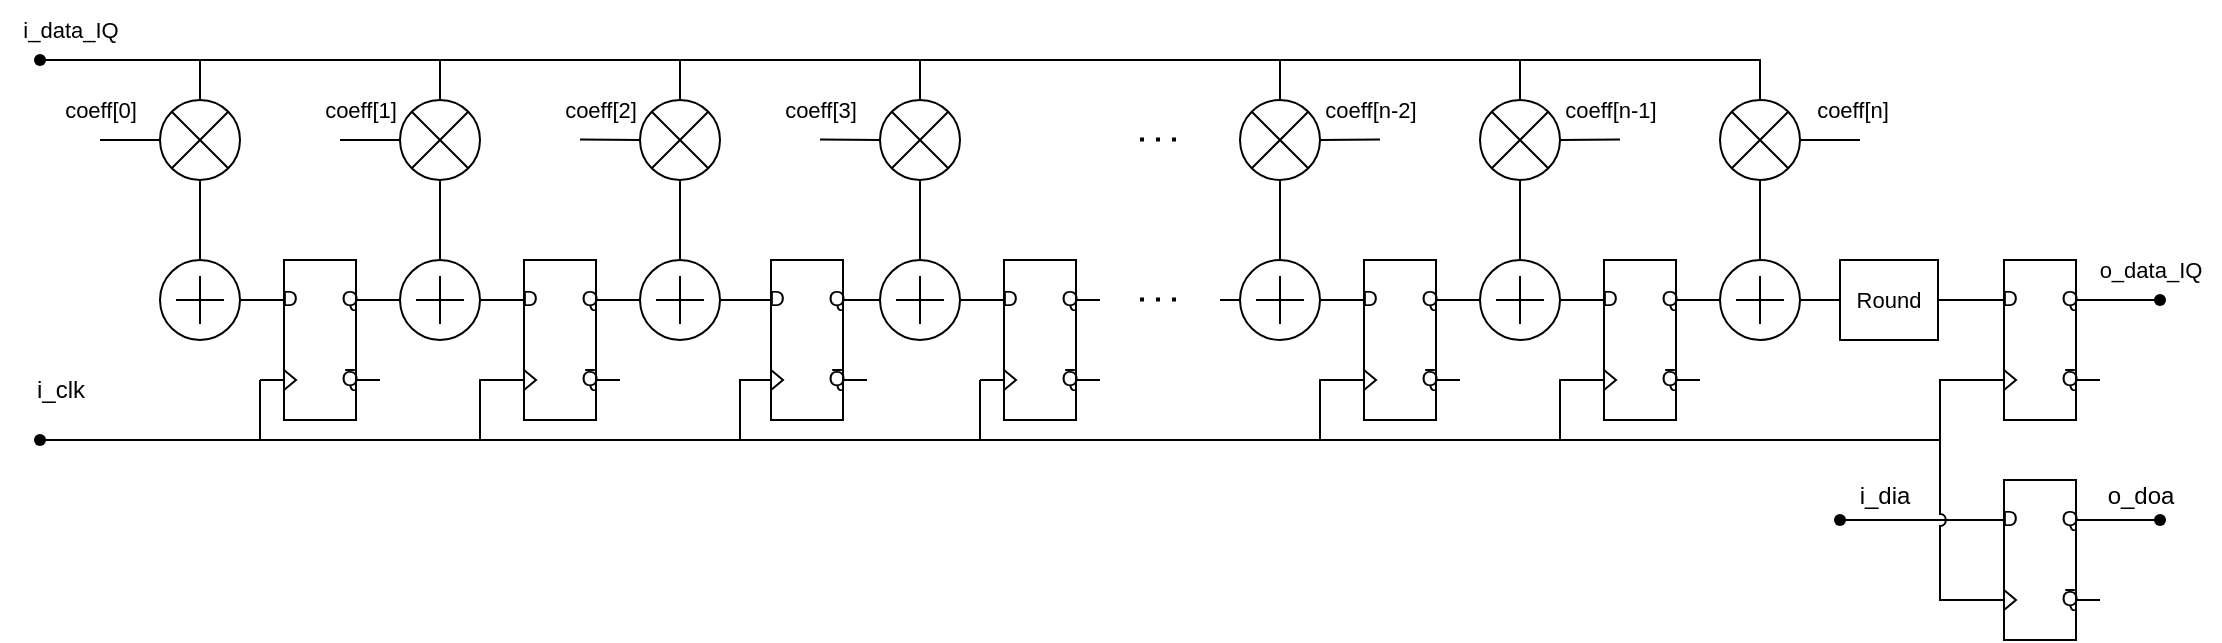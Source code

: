 <mxfile version="24.7.7">
  <diagram name="Page-1" id="A3OXve1jNV1ALQ3xFlgR">
    <mxGraphModel dx="2555" dy="645" grid="1" gridSize="10" guides="1" tooltips="1" connect="1" arrows="1" fold="1" page="1" pageScale="1" pageWidth="827" pageHeight="1169" math="0" shadow="0">
      <root>
        <mxCell id="0" />
        <mxCell id="1" parent="0" />
        <mxCell id="Ade_5zXn3QT06_ZC4YEg-1" value="" style="verticalLabelPosition=bottom;shadow=0;dashed=0;align=center;html=1;verticalAlign=top;shape=mxgraph.electrical.abstract.summation_point;" parent="1" vertex="1">
          <mxGeometry x="-60" y="420" width="40" height="40" as="geometry" />
        </mxCell>
        <mxCell id="Ade_5zXn3QT06_ZC4YEg-2" value="" style="verticalLabelPosition=bottom;shadow=0;dashed=0;align=center;html=1;verticalAlign=top;shape=mxgraph.electrical.abstract.multiplier;" parent="1" vertex="1">
          <mxGeometry x="-60" y="340" width="40" height="40" as="geometry" />
        </mxCell>
        <mxCell id="Ade_5zXn3QT06_ZC4YEg-3" value="" style="verticalLabelPosition=bottom;shadow=0;dashed=0;align=center;html=1;verticalAlign=top;shape=mxgraph.electrical.logic_gates.d_type_flip-flop;" parent="1" vertex="1">
          <mxGeometry x="-10" y="420" width="60" height="80" as="geometry" />
        </mxCell>
        <mxCell id="Ade_5zXn3QT06_ZC4YEg-4" value="" style="verticalLabelPosition=bottom;shadow=0;dashed=0;align=center;html=1;verticalAlign=top;shape=mxgraph.electrical.abstract.summation_point;" parent="1" vertex="1">
          <mxGeometry x="60" y="420" width="40" height="40" as="geometry" />
        </mxCell>
        <mxCell id="Ade_5zXn3QT06_ZC4YEg-5" value="" style="verticalLabelPosition=bottom;shadow=0;dashed=0;align=center;html=1;verticalAlign=top;shape=mxgraph.electrical.abstract.multiplier;" parent="1" vertex="1">
          <mxGeometry x="60" y="340" width="40" height="40" as="geometry" />
        </mxCell>
        <mxCell id="Ade_5zXn3QT06_ZC4YEg-6" value="" style="verticalLabelPosition=bottom;shadow=0;dashed=0;align=center;html=1;verticalAlign=top;shape=mxgraph.electrical.logic_gates.d_type_flip-flop;" parent="1" vertex="1">
          <mxGeometry x="110" y="420" width="60" height="80" as="geometry" />
        </mxCell>
        <mxCell id="Ade_5zXn3QT06_ZC4YEg-7" value="" style="verticalLabelPosition=bottom;shadow=0;dashed=0;align=center;html=1;verticalAlign=top;shape=mxgraph.electrical.abstract.summation_point;" parent="1" vertex="1">
          <mxGeometry x="180" y="420" width="40" height="40" as="geometry" />
        </mxCell>
        <mxCell id="Ade_5zXn3QT06_ZC4YEg-8" value="" style="verticalLabelPosition=bottom;shadow=0;dashed=0;align=center;html=1;verticalAlign=top;shape=mxgraph.electrical.abstract.multiplier;" parent="1" vertex="1">
          <mxGeometry x="180" y="340" width="40" height="40" as="geometry" />
        </mxCell>
        <mxCell id="Ade_5zXn3QT06_ZC4YEg-9" value="" style="verticalLabelPosition=bottom;shadow=0;dashed=0;align=center;html=1;verticalAlign=top;shape=mxgraph.electrical.logic_gates.d_type_flip-flop;" parent="1" vertex="1">
          <mxGeometry x="233.5" y="420" width="60" height="80" as="geometry" />
        </mxCell>
        <mxCell id="Ade_5zXn3QT06_ZC4YEg-10" value="" style="verticalLabelPosition=bottom;shadow=0;dashed=0;align=center;html=1;verticalAlign=top;shape=mxgraph.electrical.abstract.summation_point;" parent="1" vertex="1">
          <mxGeometry x="300" y="420" width="40" height="40" as="geometry" />
        </mxCell>
        <mxCell id="Ade_5zXn3QT06_ZC4YEg-11" value="" style="verticalLabelPosition=bottom;shadow=0;dashed=0;align=center;html=1;verticalAlign=top;shape=mxgraph.electrical.abstract.multiplier;" parent="1" vertex="1">
          <mxGeometry x="300" y="340" width="40" height="40" as="geometry" />
        </mxCell>
        <mxCell id="Ade_5zXn3QT06_ZC4YEg-12" value="" style="verticalLabelPosition=bottom;shadow=0;dashed=0;align=center;html=1;verticalAlign=top;shape=mxgraph.electrical.logic_gates.d_type_flip-flop;" parent="1" vertex="1">
          <mxGeometry x="350" y="420" width="60" height="80" as="geometry" />
        </mxCell>
        <mxCell id="Ade_5zXn3QT06_ZC4YEg-13" value="" style="verticalLabelPosition=bottom;shadow=0;dashed=0;align=center;html=1;verticalAlign=top;shape=mxgraph.electrical.abstract.summation_point;" parent="1" vertex="1">
          <mxGeometry x="480" y="420" width="40" height="40" as="geometry" />
        </mxCell>
        <mxCell id="Ade_5zXn3QT06_ZC4YEg-14" value="" style="verticalLabelPosition=bottom;shadow=0;dashed=0;align=center;html=1;verticalAlign=top;shape=mxgraph.electrical.abstract.multiplier;" parent="1" vertex="1">
          <mxGeometry x="480" y="340" width="40" height="40" as="geometry" />
        </mxCell>
        <mxCell id="Ade_5zXn3QT06_ZC4YEg-15" value="" style="verticalLabelPosition=bottom;shadow=0;dashed=0;align=center;html=1;verticalAlign=top;shape=mxgraph.electrical.logic_gates.d_type_flip-flop;" parent="1" vertex="1">
          <mxGeometry x="530" y="420" width="60" height="80" as="geometry" />
        </mxCell>
        <mxCell id="Ade_5zXn3QT06_ZC4YEg-16" value="" style="verticalLabelPosition=bottom;shadow=0;dashed=0;align=center;html=1;verticalAlign=top;shape=mxgraph.electrical.abstract.summation_point;" parent="1" vertex="1">
          <mxGeometry x="600" y="420" width="40" height="40" as="geometry" />
        </mxCell>
        <mxCell id="Ade_5zXn3QT06_ZC4YEg-17" value="" style="verticalLabelPosition=bottom;shadow=0;dashed=0;align=center;html=1;verticalAlign=top;shape=mxgraph.electrical.abstract.multiplier;" parent="1" vertex="1">
          <mxGeometry x="600" y="340" width="40" height="40" as="geometry" />
        </mxCell>
        <mxCell id="Ade_5zXn3QT06_ZC4YEg-18" value="" style="verticalLabelPosition=bottom;shadow=0;dashed=0;align=center;html=1;verticalAlign=top;shape=mxgraph.electrical.logic_gates.d_type_flip-flop;" parent="1" vertex="1">
          <mxGeometry x="650" y="420" width="60" height="80" as="geometry" />
        </mxCell>
        <mxCell id="Ade_5zXn3QT06_ZC4YEg-19" value="" style="shape=waypoint;sketch=0;fillStyle=solid;size=6;pointerEvents=1;points=[];fillColor=none;resizable=0;rotatable=0;perimeter=centerPerimeter;snapToPoint=1;strokeColor=default;rounded=0;align=center;verticalAlign=middle;fontFamily=Helvetica;fontSize=11;fontColor=default;labelBackgroundColor=default;" parent="1" vertex="1">
          <mxGeometry x="-130" y="310" width="20" height="20" as="geometry" />
        </mxCell>
        <mxCell id="Ade_5zXn3QT06_ZC4YEg-20" style="edgeStyle=orthogonalEdgeStyle;rounded=0;orthogonalLoop=1;jettySize=auto;html=1;entryX=0.5;entryY=0;entryDx=0;entryDy=0;entryPerimeter=0;strokeColor=default;align=center;verticalAlign=middle;fontFamily=Helvetica;fontSize=11;fontColor=default;labelBackgroundColor=default;endArrow=none;endFill=0;" parent="1" source="Ade_5zXn3QT06_ZC4YEg-19" target="Ade_5zXn3QT06_ZC4YEg-2" edge="1">
          <mxGeometry relative="1" as="geometry" />
        </mxCell>
        <mxCell id="Ade_5zXn3QT06_ZC4YEg-21" style="edgeStyle=orthogonalEdgeStyle;rounded=0;orthogonalLoop=1;jettySize=auto;html=1;entryX=0.5;entryY=0;entryDx=0;entryDy=0;entryPerimeter=0;strokeColor=default;align=center;verticalAlign=middle;fontFamily=Helvetica;fontSize=11;fontColor=default;labelBackgroundColor=default;endArrow=none;endFill=0;" parent="1" source="Ade_5zXn3QT06_ZC4YEg-19" target="Ade_5zXn3QT06_ZC4YEg-5" edge="1">
          <mxGeometry relative="1" as="geometry" />
        </mxCell>
        <mxCell id="Ade_5zXn3QT06_ZC4YEg-22" style="edgeStyle=orthogonalEdgeStyle;rounded=0;orthogonalLoop=1;jettySize=auto;html=1;entryX=0.5;entryY=0;entryDx=0;entryDy=0;entryPerimeter=0;strokeColor=default;align=center;verticalAlign=middle;fontFamily=Helvetica;fontSize=11;fontColor=default;labelBackgroundColor=default;endArrow=none;endFill=0;" parent="1" source="Ade_5zXn3QT06_ZC4YEg-19" target="Ade_5zXn3QT06_ZC4YEg-8" edge="1">
          <mxGeometry relative="1" as="geometry" />
        </mxCell>
        <mxCell id="Ade_5zXn3QT06_ZC4YEg-23" style="edgeStyle=orthogonalEdgeStyle;rounded=0;orthogonalLoop=1;jettySize=auto;html=1;entryX=0.5;entryY=0;entryDx=0;entryDy=0;entryPerimeter=0;strokeColor=default;align=center;verticalAlign=middle;fontFamily=Helvetica;fontSize=11;fontColor=default;labelBackgroundColor=default;endArrow=none;endFill=0;" parent="1" source="Ade_5zXn3QT06_ZC4YEg-19" target="Ade_5zXn3QT06_ZC4YEg-11" edge="1">
          <mxGeometry relative="1" as="geometry" />
        </mxCell>
        <mxCell id="Ade_5zXn3QT06_ZC4YEg-24" value="" style="endArrow=none;dashed=1;html=1;dashPattern=1 3;strokeWidth=2;rounded=0;" parent="1" edge="1">
          <mxGeometry width="50" height="50" relative="1" as="geometry">
            <mxPoint x="430" y="359.76" as="sourcePoint" />
            <mxPoint x="450" y="359.76" as="targetPoint" />
          </mxGeometry>
        </mxCell>
        <mxCell id="Ade_5zXn3QT06_ZC4YEg-25" value="" style="endArrow=none;dashed=1;html=1;dashPattern=1 3;strokeWidth=2;rounded=0;" parent="1" edge="1">
          <mxGeometry width="50" height="50" relative="1" as="geometry">
            <mxPoint x="430" y="439.76" as="sourcePoint" />
            <mxPoint x="450" y="439.76" as="targetPoint" />
          </mxGeometry>
        </mxCell>
        <mxCell id="Ade_5zXn3QT06_ZC4YEg-26" style="edgeStyle=orthogonalEdgeStyle;rounded=0;orthogonalLoop=1;jettySize=auto;html=1;entryX=0.5;entryY=0;entryDx=0;entryDy=0;entryPerimeter=0;strokeColor=default;align=center;verticalAlign=middle;fontFamily=Helvetica;fontSize=11;fontColor=default;labelBackgroundColor=default;endArrow=none;endFill=0;" parent="1" source="Ade_5zXn3QT06_ZC4YEg-19" target="Ade_5zXn3QT06_ZC4YEg-14" edge="1">
          <mxGeometry relative="1" as="geometry" />
        </mxCell>
        <mxCell id="Ade_5zXn3QT06_ZC4YEg-27" style="edgeStyle=orthogonalEdgeStyle;rounded=0;orthogonalLoop=1;jettySize=auto;html=1;entryX=0.5;entryY=0;entryDx=0;entryDy=0;entryPerimeter=0;strokeColor=default;endArrow=none;endFill=0;" parent="1" source="Ade_5zXn3QT06_ZC4YEg-19" target="Ade_5zXn3QT06_ZC4YEg-17" edge="1">
          <mxGeometry relative="1" as="geometry" />
        </mxCell>
        <mxCell id="Ade_5zXn3QT06_ZC4YEg-28" style="edgeStyle=orthogonalEdgeStyle;rounded=0;orthogonalLoop=1;jettySize=auto;html=1;exitX=0.5;exitY=1;exitDx=0;exitDy=0;exitPerimeter=0;entryX=0.5;entryY=0;entryDx=0;entryDy=0;entryPerimeter=0;endArrow=none;endFill=0;" parent="1" source="Ade_5zXn3QT06_ZC4YEg-2" target="Ade_5zXn3QT06_ZC4YEg-1" edge="1">
          <mxGeometry relative="1" as="geometry" />
        </mxCell>
        <mxCell id="Ade_5zXn3QT06_ZC4YEg-29" style="edgeStyle=orthogonalEdgeStyle;shape=connector;rounded=0;orthogonalLoop=1;jettySize=auto;html=1;exitX=1;exitY=0.5;exitDx=0;exitDy=0;exitPerimeter=0;entryX=0;entryY=0.25;entryDx=0;entryDy=0;entryPerimeter=0;strokeColor=default;align=center;verticalAlign=middle;fontFamily=Helvetica;fontSize=11;fontColor=default;labelBackgroundColor=default;endArrow=none;endFill=0;" parent="1" source="Ade_5zXn3QT06_ZC4YEg-1" target="Ade_5zXn3QT06_ZC4YEg-3" edge="1">
          <mxGeometry relative="1" as="geometry" />
        </mxCell>
        <mxCell id="Ade_5zXn3QT06_ZC4YEg-30" style="edgeStyle=orthogonalEdgeStyle;shape=connector;rounded=0;orthogonalLoop=1;jettySize=auto;html=1;exitX=1;exitY=0.25;exitDx=0;exitDy=0;exitPerimeter=0;entryX=0;entryY=0.5;entryDx=0;entryDy=0;entryPerimeter=0;strokeColor=default;align=center;verticalAlign=middle;fontFamily=Helvetica;fontSize=11;fontColor=default;labelBackgroundColor=default;endArrow=none;endFill=0;" parent="1" source="Ade_5zXn3QT06_ZC4YEg-3" target="Ade_5zXn3QT06_ZC4YEg-4" edge="1">
          <mxGeometry relative="1" as="geometry" />
        </mxCell>
        <mxCell id="Ade_5zXn3QT06_ZC4YEg-31" style="edgeStyle=orthogonalEdgeStyle;shape=connector;rounded=0;orthogonalLoop=1;jettySize=auto;html=1;exitX=1;exitY=0.5;exitDx=0;exitDy=0;exitPerimeter=0;entryX=0;entryY=0.25;entryDx=0;entryDy=0;entryPerimeter=0;strokeColor=default;align=center;verticalAlign=middle;fontFamily=Helvetica;fontSize=11;fontColor=default;labelBackgroundColor=default;endArrow=none;endFill=0;" parent="1" source="Ade_5zXn3QT06_ZC4YEg-4" target="Ade_5zXn3QT06_ZC4YEg-6" edge="1">
          <mxGeometry relative="1" as="geometry" />
        </mxCell>
        <mxCell id="Ade_5zXn3QT06_ZC4YEg-32" style="edgeStyle=orthogonalEdgeStyle;shape=connector;rounded=0;orthogonalLoop=1;jettySize=auto;html=1;exitX=1;exitY=0.25;exitDx=0;exitDy=0;exitPerimeter=0;entryX=0;entryY=0.5;entryDx=0;entryDy=0;entryPerimeter=0;strokeColor=default;align=center;verticalAlign=middle;fontFamily=Helvetica;fontSize=11;fontColor=default;labelBackgroundColor=default;endArrow=none;endFill=0;" parent="1" source="Ade_5zXn3QT06_ZC4YEg-6" target="Ade_5zXn3QT06_ZC4YEg-7" edge="1">
          <mxGeometry relative="1" as="geometry" />
        </mxCell>
        <mxCell id="Ade_5zXn3QT06_ZC4YEg-33" style="edgeStyle=orthogonalEdgeStyle;shape=connector;rounded=0;orthogonalLoop=1;jettySize=auto;html=1;exitX=1;exitY=0.5;exitDx=0;exitDy=0;exitPerimeter=0;entryX=0.102;entryY=0.246;entryDx=0;entryDy=0;entryPerimeter=0;strokeColor=default;align=center;verticalAlign=middle;fontFamily=Helvetica;fontSize=11;fontColor=default;labelBackgroundColor=default;endArrow=none;endFill=0;" parent="1" source="Ade_5zXn3QT06_ZC4YEg-7" target="Ade_5zXn3QT06_ZC4YEg-9" edge="1">
          <mxGeometry relative="1" as="geometry" />
        </mxCell>
        <mxCell id="Ade_5zXn3QT06_ZC4YEg-34" style="edgeStyle=orthogonalEdgeStyle;shape=connector;rounded=0;orthogonalLoop=1;jettySize=auto;html=1;exitX=1;exitY=0.25;exitDx=0;exitDy=0;exitPerimeter=0;entryX=0;entryY=0.5;entryDx=0;entryDy=0;entryPerimeter=0;strokeColor=default;align=center;verticalAlign=middle;fontFamily=Helvetica;fontSize=11;fontColor=default;labelBackgroundColor=default;endArrow=none;endFill=0;" parent="1" source="Ade_5zXn3QT06_ZC4YEg-9" target="Ade_5zXn3QT06_ZC4YEg-10" edge="1">
          <mxGeometry relative="1" as="geometry" />
        </mxCell>
        <mxCell id="Ade_5zXn3QT06_ZC4YEg-35" style="edgeStyle=orthogonalEdgeStyle;shape=connector;rounded=0;orthogonalLoop=1;jettySize=auto;html=1;exitX=1;exitY=0.5;exitDx=0;exitDy=0;exitPerimeter=0;entryX=0;entryY=0.25;entryDx=0;entryDy=0;entryPerimeter=0;strokeColor=default;align=center;verticalAlign=middle;fontFamily=Helvetica;fontSize=11;fontColor=default;labelBackgroundColor=default;endArrow=none;endFill=0;" parent="1" source="Ade_5zXn3QT06_ZC4YEg-10" target="Ade_5zXn3QT06_ZC4YEg-12" edge="1">
          <mxGeometry relative="1" as="geometry" />
        </mxCell>
        <mxCell id="Ade_5zXn3QT06_ZC4YEg-36" style="edgeStyle=orthogonalEdgeStyle;shape=connector;rounded=0;orthogonalLoop=1;jettySize=auto;html=1;exitX=1;exitY=0.25;exitDx=0;exitDy=0;exitPerimeter=0;entryX=0;entryY=0.5;entryDx=0;entryDy=0;entryPerimeter=0;strokeColor=default;align=center;verticalAlign=middle;fontFamily=Helvetica;fontSize=11;fontColor=default;labelBackgroundColor=default;endArrow=none;endFill=0;" parent="1" target="Ade_5zXn3QT06_ZC4YEg-13" edge="1">
          <mxGeometry relative="1" as="geometry">
            <mxPoint x="470" y="440" as="sourcePoint" />
          </mxGeometry>
        </mxCell>
        <mxCell id="Ade_5zXn3QT06_ZC4YEg-37" style="edgeStyle=orthogonalEdgeStyle;shape=connector;rounded=0;orthogonalLoop=1;jettySize=auto;html=1;exitX=1;exitY=0.5;exitDx=0;exitDy=0;exitPerimeter=0;entryX=0;entryY=0.25;entryDx=0;entryDy=0;entryPerimeter=0;strokeColor=default;align=center;verticalAlign=middle;fontFamily=Helvetica;fontSize=11;fontColor=default;labelBackgroundColor=default;endArrow=none;endFill=0;" parent="1" source="Ade_5zXn3QT06_ZC4YEg-13" target="Ade_5zXn3QT06_ZC4YEg-15" edge="1">
          <mxGeometry relative="1" as="geometry" />
        </mxCell>
        <mxCell id="Ade_5zXn3QT06_ZC4YEg-38" style="edgeStyle=orthogonalEdgeStyle;shape=connector;rounded=0;orthogonalLoop=1;jettySize=auto;html=1;exitX=1;exitY=0.25;exitDx=0;exitDy=0;exitPerimeter=0;entryX=0;entryY=0.5;entryDx=0;entryDy=0;entryPerimeter=0;strokeColor=default;align=center;verticalAlign=middle;fontFamily=Helvetica;fontSize=11;fontColor=default;labelBackgroundColor=default;endArrow=none;endFill=0;" parent="1" source="Ade_5zXn3QT06_ZC4YEg-15" target="Ade_5zXn3QT06_ZC4YEg-16" edge="1">
          <mxGeometry relative="1" as="geometry" />
        </mxCell>
        <mxCell id="Ade_5zXn3QT06_ZC4YEg-39" style="edgeStyle=orthogonalEdgeStyle;shape=connector;rounded=0;orthogonalLoop=1;jettySize=auto;html=1;exitX=1;exitY=0.5;exitDx=0;exitDy=0;exitPerimeter=0;entryX=0;entryY=0.25;entryDx=0;entryDy=0;entryPerimeter=0;strokeColor=default;align=center;verticalAlign=middle;fontFamily=Helvetica;fontSize=11;fontColor=default;labelBackgroundColor=default;endArrow=none;endFill=0;" parent="1" source="Ade_5zXn3QT06_ZC4YEg-16" target="Ade_5zXn3QT06_ZC4YEg-18" edge="1">
          <mxGeometry relative="1" as="geometry" />
        </mxCell>
        <mxCell id="Ade_5zXn3QT06_ZC4YEg-40" style="edgeStyle=orthogonalEdgeStyle;shape=connector;rounded=0;orthogonalLoop=1;jettySize=auto;html=1;exitX=0.5;exitY=1;exitDx=0;exitDy=0;exitPerimeter=0;entryX=0.5;entryY=0;entryDx=0;entryDy=0;entryPerimeter=0;strokeColor=default;align=center;verticalAlign=middle;fontFamily=Helvetica;fontSize=11;fontColor=default;labelBackgroundColor=default;endArrow=none;endFill=0;" parent="1" source="Ade_5zXn3QT06_ZC4YEg-5" target="Ade_5zXn3QT06_ZC4YEg-4" edge="1">
          <mxGeometry relative="1" as="geometry" />
        </mxCell>
        <mxCell id="Ade_5zXn3QT06_ZC4YEg-41" style="edgeStyle=orthogonalEdgeStyle;shape=connector;rounded=0;orthogonalLoop=1;jettySize=auto;html=1;exitX=0.5;exitY=1;exitDx=0;exitDy=0;exitPerimeter=0;entryX=0.5;entryY=0;entryDx=0;entryDy=0;entryPerimeter=0;strokeColor=default;align=center;verticalAlign=middle;fontFamily=Helvetica;fontSize=11;fontColor=default;labelBackgroundColor=default;endArrow=none;endFill=0;" parent="1" source="Ade_5zXn3QT06_ZC4YEg-8" target="Ade_5zXn3QT06_ZC4YEg-7" edge="1">
          <mxGeometry relative="1" as="geometry" />
        </mxCell>
        <mxCell id="Ade_5zXn3QT06_ZC4YEg-42" style="edgeStyle=orthogonalEdgeStyle;shape=connector;rounded=0;orthogonalLoop=1;jettySize=auto;html=1;entryX=0.5;entryY=0;entryDx=0;entryDy=0;entryPerimeter=0;strokeColor=default;align=center;verticalAlign=middle;fontFamily=Helvetica;fontSize=11;fontColor=default;labelBackgroundColor=default;endArrow=none;endFill=0;" parent="1" source="Ade_5zXn3QT06_ZC4YEg-11" target="Ade_5zXn3QT06_ZC4YEg-10" edge="1">
          <mxGeometry relative="1" as="geometry" />
        </mxCell>
        <mxCell id="Ade_5zXn3QT06_ZC4YEg-43" style="edgeStyle=orthogonalEdgeStyle;shape=connector;rounded=0;orthogonalLoop=1;jettySize=auto;html=1;exitX=0.5;exitY=1;exitDx=0;exitDy=0;exitPerimeter=0;entryX=0.5;entryY=0;entryDx=0;entryDy=0;entryPerimeter=0;strokeColor=default;align=center;verticalAlign=middle;fontFamily=Helvetica;fontSize=11;fontColor=default;labelBackgroundColor=default;endArrow=none;endFill=0;" parent="1" source="Ade_5zXn3QT06_ZC4YEg-14" target="Ade_5zXn3QT06_ZC4YEg-13" edge="1">
          <mxGeometry relative="1" as="geometry" />
        </mxCell>
        <mxCell id="Ade_5zXn3QT06_ZC4YEg-44" style="edgeStyle=orthogonalEdgeStyle;shape=connector;rounded=0;orthogonalLoop=1;jettySize=auto;html=1;exitX=0.5;exitY=1;exitDx=0;exitDy=0;exitPerimeter=0;entryX=0.5;entryY=0;entryDx=0;entryDy=0;entryPerimeter=0;strokeColor=default;align=center;verticalAlign=middle;fontFamily=Helvetica;fontSize=11;fontColor=default;labelBackgroundColor=default;endArrow=none;endFill=0;" parent="1" source="Ade_5zXn3QT06_ZC4YEg-17" target="Ade_5zXn3QT06_ZC4YEg-16" edge="1">
          <mxGeometry relative="1" as="geometry" />
        </mxCell>
        <mxCell id="Ade_5zXn3QT06_ZC4YEg-45" value="" style="shape=waypoint;sketch=0;fillStyle=solid;size=6;pointerEvents=1;points=[];fillColor=none;resizable=0;rotatable=0;perimeter=centerPerimeter;snapToPoint=1;strokeColor=default;rounded=0;align=center;verticalAlign=middle;fontFamily=Helvetica;fontSize=11;fontColor=default;labelBackgroundColor=default;" parent="1" vertex="1">
          <mxGeometry x="-130" y="500" width="20" height="20" as="geometry" />
        </mxCell>
        <mxCell id="Ade_5zXn3QT06_ZC4YEg-46" style="edgeStyle=orthogonalEdgeStyle;shape=connector;rounded=0;orthogonalLoop=1;jettySize=auto;html=1;entryX=0;entryY=0.75;entryDx=0;entryDy=0;entryPerimeter=0;strokeColor=default;align=center;verticalAlign=middle;fontFamily=Helvetica;fontSize=11;fontColor=default;labelBackgroundColor=default;endArrow=none;endFill=0;" parent="1" source="Ade_5zXn3QT06_ZC4YEg-45" target="Ade_5zXn3QT06_ZC4YEg-3" edge="1">
          <mxGeometry relative="1" as="geometry">
            <Array as="points">
              <mxPoint x="-10" y="510" />
            </Array>
          </mxGeometry>
        </mxCell>
        <mxCell id="Ade_5zXn3QT06_ZC4YEg-47" style="edgeStyle=orthogonalEdgeStyle;shape=connector;rounded=0;orthogonalLoop=1;jettySize=auto;html=1;entryX=0;entryY=0.75;entryDx=0;entryDy=0;entryPerimeter=0;strokeColor=default;align=center;verticalAlign=middle;fontFamily=Helvetica;fontSize=11;fontColor=default;labelBackgroundColor=default;endArrow=none;endFill=0;" parent="1" source="Ade_5zXn3QT06_ZC4YEg-45" target="Ade_5zXn3QT06_ZC4YEg-6" edge="1">
          <mxGeometry relative="1" as="geometry">
            <Array as="points">
              <mxPoint x="100" y="510" />
              <mxPoint x="100" y="480" />
            </Array>
          </mxGeometry>
        </mxCell>
        <mxCell id="Ade_5zXn3QT06_ZC4YEg-48" style="edgeStyle=orthogonalEdgeStyle;shape=connector;rounded=0;orthogonalLoop=1;jettySize=auto;html=1;entryX=0;entryY=0.75;entryDx=0;entryDy=0;entryPerimeter=0;strokeColor=default;align=center;verticalAlign=middle;fontFamily=Helvetica;fontSize=11;fontColor=default;labelBackgroundColor=default;endArrow=none;endFill=0;" parent="1" source="Ade_5zXn3QT06_ZC4YEg-45" target="Ade_5zXn3QT06_ZC4YEg-9" edge="1">
          <mxGeometry relative="1" as="geometry">
            <Array as="points">
              <mxPoint x="230" y="510" />
            </Array>
          </mxGeometry>
        </mxCell>
        <mxCell id="Ade_5zXn3QT06_ZC4YEg-49" style="edgeStyle=orthogonalEdgeStyle;shape=connector;rounded=0;orthogonalLoop=1;jettySize=auto;html=1;entryX=0;entryY=0.75;entryDx=0;entryDy=0;entryPerimeter=0;strokeColor=default;align=center;verticalAlign=middle;fontFamily=Helvetica;fontSize=11;fontColor=default;labelBackgroundColor=default;endArrow=none;endFill=0;" parent="1" source="Ade_5zXn3QT06_ZC4YEg-45" target="Ade_5zXn3QT06_ZC4YEg-12" edge="1">
          <mxGeometry relative="1" as="geometry">
            <Array as="points">
              <mxPoint x="350" y="510" />
            </Array>
          </mxGeometry>
        </mxCell>
        <mxCell id="Ade_5zXn3QT06_ZC4YEg-50" style="edgeStyle=orthogonalEdgeStyle;shape=connector;rounded=0;orthogonalLoop=1;jettySize=auto;html=1;entryX=0;entryY=0.75;entryDx=0;entryDy=0;entryPerimeter=0;strokeColor=default;align=center;verticalAlign=middle;fontFamily=Helvetica;fontSize=11;fontColor=default;labelBackgroundColor=default;endArrow=none;endFill=0;" parent="1" source="Ade_5zXn3QT06_ZC4YEg-45" target="Ade_5zXn3QT06_ZC4YEg-15" edge="1">
          <mxGeometry relative="1" as="geometry">
            <Array as="points">
              <mxPoint x="520" y="510" />
              <mxPoint x="520" y="480" />
            </Array>
          </mxGeometry>
        </mxCell>
        <mxCell id="Ade_5zXn3QT06_ZC4YEg-51" style="edgeStyle=orthogonalEdgeStyle;shape=connector;rounded=0;orthogonalLoop=1;jettySize=auto;html=1;entryX=0;entryY=0.75;entryDx=0;entryDy=0;entryPerimeter=0;strokeColor=default;align=center;verticalAlign=middle;fontFamily=Helvetica;fontSize=11;fontColor=default;labelBackgroundColor=default;endArrow=none;endFill=0;" parent="1" source="Ade_5zXn3QT06_ZC4YEg-45" target="Ade_5zXn3QT06_ZC4YEg-18" edge="1">
          <mxGeometry relative="1" as="geometry">
            <Array as="points">
              <mxPoint x="640" y="510" />
              <mxPoint x="640" y="480" />
            </Array>
          </mxGeometry>
        </mxCell>
        <mxCell id="Ade_5zXn3QT06_ZC4YEg-52" style="edgeStyle=orthogonalEdgeStyle;shape=connector;rounded=0;orthogonalLoop=1;jettySize=auto;html=1;exitX=1;exitY=0.5;exitDx=0;exitDy=0;exitPerimeter=0;entryX=0;entryY=0.5;entryDx=0;entryDy=0;strokeColor=default;align=center;verticalAlign=middle;fontFamily=Helvetica;fontSize=11;fontColor=default;labelBackgroundColor=default;endArrow=none;endFill=0;" parent="1" source="Ade_5zXn3QT06_ZC4YEg-53" target="Ade_5zXn3QT06_ZC4YEg-56" edge="1">
          <mxGeometry relative="1" as="geometry" />
        </mxCell>
        <mxCell id="Ade_5zXn3QT06_ZC4YEg-53" value="" style="verticalLabelPosition=bottom;shadow=0;dashed=0;align=center;html=1;verticalAlign=top;shape=mxgraph.electrical.abstract.summation_point;" parent="1" vertex="1">
          <mxGeometry x="720" y="420" width="40" height="40" as="geometry" />
        </mxCell>
        <mxCell id="Ade_5zXn3QT06_ZC4YEg-54" value="" style="verticalLabelPosition=bottom;shadow=0;dashed=0;align=center;html=1;verticalAlign=top;shape=mxgraph.electrical.abstract.multiplier;" parent="1" vertex="1">
          <mxGeometry x="720" y="340" width="40" height="40" as="geometry" />
        </mxCell>
        <mxCell id="Ade_5zXn3QT06_ZC4YEg-55" style="edgeStyle=orthogonalEdgeStyle;shape=connector;rounded=0;orthogonalLoop=1;jettySize=auto;html=1;exitX=1;exitY=0.25;exitDx=0;exitDy=0;exitPerimeter=0;entryX=0;entryY=0.5;entryDx=0;entryDy=0;entryPerimeter=0;strokeColor=default;align=center;verticalAlign=middle;fontFamily=Helvetica;fontSize=11;fontColor=default;labelBackgroundColor=default;endArrow=none;endFill=0;" parent="1" source="Ade_5zXn3QT06_ZC4YEg-18" target="Ade_5zXn3QT06_ZC4YEg-53" edge="1">
          <mxGeometry relative="1" as="geometry" />
        </mxCell>
        <mxCell id="Ade_5zXn3QT06_ZC4YEg-56" value="Round" style="rounded=0;whiteSpace=wrap;html=1;fontFamily=Helvetica;fontSize=11;fontColor=default;labelBackgroundColor=default;" parent="1" vertex="1">
          <mxGeometry x="780" y="420" width="49" height="40" as="geometry" />
        </mxCell>
        <mxCell id="Ade_5zXn3QT06_ZC4YEg-57" style="edgeStyle=orthogonalEdgeStyle;shape=connector;rounded=0;orthogonalLoop=1;jettySize=auto;html=1;exitX=0.5;exitY=1;exitDx=0;exitDy=0;exitPerimeter=0;entryX=0.5;entryY=0;entryDx=0;entryDy=0;entryPerimeter=0;strokeColor=default;align=center;verticalAlign=middle;fontFamily=Helvetica;fontSize=11;fontColor=default;labelBackgroundColor=default;endArrow=none;endFill=0;" parent="1" source="Ade_5zXn3QT06_ZC4YEg-54" target="Ade_5zXn3QT06_ZC4YEg-53" edge="1">
          <mxGeometry relative="1" as="geometry" />
        </mxCell>
        <mxCell id="Ade_5zXn3QT06_ZC4YEg-58" value="" style="verticalLabelPosition=bottom;shadow=0;dashed=0;align=center;html=1;verticalAlign=top;shape=mxgraph.electrical.logic_gates.d_type_flip-flop;" parent="1" vertex="1">
          <mxGeometry x="850" y="420" width="60" height="80" as="geometry" />
        </mxCell>
        <mxCell id="Ade_5zXn3QT06_ZC4YEg-59" style="edgeStyle=orthogonalEdgeStyle;shape=connector;rounded=0;orthogonalLoop=1;jettySize=auto;html=1;exitX=1;exitY=0.5;exitDx=0;exitDy=0;entryX=0;entryY=0.25;entryDx=0;entryDy=0;entryPerimeter=0;strokeColor=default;align=center;verticalAlign=middle;fontFamily=Helvetica;fontSize=11;fontColor=default;labelBackgroundColor=default;endArrow=none;endFill=0;" parent="1" source="Ade_5zXn3QT06_ZC4YEg-56" target="Ade_5zXn3QT06_ZC4YEg-58" edge="1">
          <mxGeometry relative="1" as="geometry" />
        </mxCell>
        <mxCell id="Ade_5zXn3QT06_ZC4YEg-60" style="edgeStyle=orthogonalEdgeStyle;shape=connector;rounded=0;orthogonalLoop=1;jettySize=auto;html=1;entryX=0.5;entryY=0;entryDx=0;entryDy=0;entryPerimeter=0;strokeColor=default;align=center;verticalAlign=middle;fontFamily=Helvetica;fontSize=11;fontColor=default;labelBackgroundColor=default;endArrow=none;endFill=0;" parent="1" source="Ade_5zXn3QT06_ZC4YEg-19" target="Ade_5zXn3QT06_ZC4YEg-54" edge="1">
          <mxGeometry relative="1" as="geometry" />
        </mxCell>
        <mxCell id="Ade_5zXn3QT06_ZC4YEg-61" style="edgeStyle=orthogonalEdgeStyle;shape=connector;rounded=0;orthogonalLoop=1;jettySize=auto;html=1;entryX=0;entryY=0.75;entryDx=0;entryDy=0;entryPerimeter=0;strokeColor=default;align=center;verticalAlign=middle;fontFamily=Helvetica;fontSize=11;fontColor=default;labelBackgroundColor=default;endArrow=none;endFill=0;" parent="1" source="Ade_5zXn3QT06_ZC4YEg-45" target="Ade_5zXn3QT06_ZC4YEg-58" edge="1">
          <mxGeometry relative="1" as="geometry">
            <Array as="points">
              <mxPoint x="830" y="510" />
              <mxPoint x="830" y="480" />
            </Array>
          </mxGeometry>
        </mxCell>
        <mxCell id="Ade_5zXn3QT06_ZC4YEg-62" value="i_data_IQ" style="text;html=1;align=center;verticalAlign=middle;resizable=0;points=[];autosize=1;strokeColor=none;fillColor=none;fontFamily=Helvetica;fontSize=11;fontColor=default;labelBackgroundColor=default;" parent="1" vertex="1">
          <mxGeometry x="-140" y="290" width="70" height="30" as="geometry" />
        </mxCell>
        <mxCell id="Ade_5zXn3QT06_ZC4YEg-63" value="" style="endArrow=none;html=1;rounded=0;strokeColor=default;align=center;verticalAlign=middle;fontFamily=Helvetica;fontSize=11;fontColor=default;labelBackgroundColor=default;entryX=0;entryY=0.5;entryDx=0;entryDy=0;entryPerimeter=0;" parent="1" target="Ade_5zXn3QT06_ZC4YEg-2" edge="1">
          <mxGeometry width="50" height="50" relative="1" as="geometry">
            <mxPoint x="-90" y="360" as="sourcePoint" />
            <mxPoint x="460" y="540" as="targetPoint" />
          </mxGeometry>
        </mxCell>
        <mxCell id="Ade_5zXn3QT06_ZC4YEg-64" value="coeff[0]" style="text;html=1;align=center;verticalAlign=middle;resizable=0;points=[];autosize=1;strokeColor=none;fillColor=none;fontFamily=Helvetica;fontSize=11;fontColor=default;labelBackgroundColor=default;" parent="1" vertex="1">
          <mxGeometry x="-120" y="330" width="60" height="30" as="geometry" />
        </mxCell>
        <mxCell id="Ade_5zXn3QT06_ZC4YEg-65" value="" style="endArrow=none;html=1;rounded=0;strokeColor=default;align=center;verticalAlign=middle;fontFamily=Helvetica;fontSize=11;fontColor=default;labelBackgroundColor=default;entryX=0;entryY=0.5;entryDx=0;entryDy=0;entryPerimeter=0;" parent="1" target="Ade_5zXn3QT06_ZC4YEg-5" edge="1">
          <mxGeometry width="50" height="50" relative="1" as="geometry">
            <mxPoint x="30" y="360" as="sourcePoint" />
            <mxPoint x="50" y="358" as="targetPoint" />
          </mxGeometry>
        </mxCell>
        <mxCell id="Ade_5zXn3QT06_ZC4YEg-66" value="" style="endArrow=none;html=1;rounded=0;strokeColor=default;align=center;verticalAlign=middle;fontFamily=Helvetica;fontSize=11;fontColor=default;labelBackgroundColor=default;entryX=0;entryY=0.5;entryDx=0;entryDy=0;entryPerimeter=0;" parent="1" target="Ade_5zXn3QT06_ZC4YEg-8" edge="1">
          <mxGeometry width="50" height="50" relative="1" as="geometry">
            <mxPoint x="150" y="359.8" as="sourcePoint" />
            <mxPoint x="180" y="359.8" as="targetPoint" />
          </mxGeometry>
        </mxCell>
        <mxCell id="Ade_5zXn3QT06_ZC4YEg-67" value="" style="endArrow=none;html=1;rounded=0;strokeColor=default;align=center;verticalAlign=middle;fontFamily=Helvetica;fontSize=11;fontColor=default;labelBackgroundColor=default;entryX=0;entryY=0.5;entryDx=0;entryDy=0;entryPerimeter=0;" parent="1" target="Ade_5zXn3QT06_ZC4YEg-11" edge="1">
          <mxGeometry width="50" height="50" relative="1" as="geometry">
            <mxPoint x="270" y="359.8" as="sourcePoint" />
            <mxPoint x="300" y="359.8" as="targetPoint" />
          </mxGeometry>
        </mxCell>
        <mxCell id="Ade_5zXn3QT06_ZC4YEg-68" value="" style="endArrow=none;html=1;rounded=0;strokeColor=default;align=center;verticalAlign=middle;fontFamily=Helvetica;fontSize=11;fontColor=default;labelBackgroundColor=default;exitX=1;exitY=0.5;exitDx=0;exitDy=0;exitPerimeter=0;" parent="1" source="Ade_5zXn3QT06_ZC4YEg-14" edge="1">
          <mxGeometry width="50" height="50" relative="1" as="geometry">
            <mxPoint x="520" y="360" as="sourcePoint" />
            <mxPoint x="550" y="359.8" as="targetPoint" />
          </mxGeometry>
        </mxCell>
        <mxCell id="Ade_5zXn3QT06_ZC4YEg-69" value="" style="endArrow=none;html=1;rounded=0;strokeColor=default;align=center;verticalAlign=middle;fontFamily=Helvetica;fontSize=11;fontColor=default;labelBackgroundColor=default;exitX=1;exitY=0.5;exitDx=0;exitDy=0;exitPerimeter=0;" parent="1" source="Ade_5zXn3QT06_ZC4YEg-17" edge="1">
          <mxGeometry width="50" height="50" relative="1" as="geometry">
            <mxPoint x="640" y="360" as="sourcePoint" />
            <mxPoint x="670" y="359.8" as="targetPoint" />
          </mxGeometry>
        </mxCell>
        <mxCell id="Ade_5zXn3QT06_ZC4YEg-70" value="" style="endArrow=none;html=1;rounded=0;strokeColor=default;align=center;verticalAlign=middle;fontFamily=Helvetica;fontSize=11;fontColor=default;labelBackgroundColor=default;exitX=1;exitY=0.5;exitDx=0;exitDy=0;exitPerimeter=0;" parent="1" source="Ade_5zXn3QT06_ZC4YEg-54" edge="1">
          <mxGeometry width="50" height="50" relative="1" as="geometry">
            <mxPoint x="760" y="358.2" as="sourcePoint" />
            <mxPoint x="790" y="360" as="targetPoint" />
          </mxGeometry>
        </mxCell>
        <mxCell id="Ade_5zXn3QT06_ZC4YEg-71" value="&lt;span style=&quot;background-color: transparent;&quot;&gt;coeff[2]&lt;/span&gt;" style="text;html=1;align=center;verticalAlign=middle;resizable=0;points=[];autosize=1;strokeColor=none;fillColor=none;fontFamily=Helvetica;fontSize=11;fontColor=default;labelBackgroundColor=default;fillStyle=auto;" parent="1" vertex="1">
          <mxGeometry x="130" y="330" width="60" height="30" as="geometry" />
        </mxCell>
        <mxCell id="Ade_5zXn3QT06_ZC4YEg-72" value="coeff[3]" style="text;html=1;align=center;verticalAlign=middle;resizable=0;points=[];autosize=1;strokeColor=none;fillColor=none;fontFamily=Helvetica;fontSize=11;fontColor=default;labelBackgroundColor=default;" parent="1" vertex="1">
          <mxGeometry x="240" y="330" width="60" height="30" as="geometry" />
        </mxCell>
        <mxCell id="Ade_5zXn3QT06_ZC4YEg-73" value="coeff[n-2]" style="text;html=1;align=center;verticalAlign=middle;resizable=0;points=[];autosize=1;strokeColor=none;fillColor=none;fontFamily=Helvetica;fontSize=11;fontColor=default;labelBackgroundColor=default;" parent="1" vertex="1">
          <mxGeometry x="510" y="330" width="70" height="30" as="geometry" />
        </mxCell>
        <mxCell id="Ade_5zXn3QT06_ZC4YEg-74" value="coeff[n-1]" style="text;html=1;align=center;verticalAlign=middle;resizable=0;points=[];autosize=1;strokeColor=none;fillColor=none;fontFamily=Helvetica;fontSize=11;fontColor=default;labelBackgroundColor=default;" parent="1" vertex="1">
          <mxGeometry x="630" y="330" width="70" height="30" as="geometry" />
        </mxCell>
        <mxCell id="Ade_5zXn3QT06_ZC4YEg-75" value="coeff[n]" style="text;html=1;align=center;verticalAlign=middle;resizable=0;points=[];autosize=1;strokeColor=none;fillColor=none;fontFamily=Helvetica;fontSize=11;fontColor=default;labelBackgroundColor=default;" parent="1" vertex="1">
          <mxGeometry x="756" y="330" width="60" height="30" as="geometry" />
        </mxCell>
        <mxCell id="Ade_5zXn3QT06_ZC4YEg-76" value="" style="shape=waypoint;sketch=0;fillStyle=solid;size=6;pointerEvents=1;points=[];fillColor=none;resizable=0;rotatable=0;perimeter=centerPerimeter;snapToPoint=1;strokeColor=default;rounded=0;align=center;verticalAlign=middle;fontFamily=Helvetica;fontSize=11;fontColor=default;labelBackgroundColor=default;" parent="1" vertex="1">
          <mxGeometry x="930" y="430" width="20" height="20" as="geometry" />
        </mxCell>
        <mxCell id="Ade_5zXn3QT06_ZC4YEg-77" style="edgeStyle=orthogonalEdgeStyle;shape=connector;rounded=0;orthogonalLoop=1;jettySize=auto;html=1;entryX=1;entryY=0.25;entryDx=0;entryDy=0;entryPerimeter=0;strokeColor=default;align=center;verticalAlign=middle;fontFamily=Helvetica;fontSize=11;fontColor=default;labelBackgroundColor=default;endArrow=none;endFill=0;" parent="1" source="Ade_5zXn3QT06_ZC4YEg-76" target="Ade_5zXn3QT06_ZC4YEg-58" edge="1">
          <mxGeometry relative="1" as="geometry" />
        </mxCell>
        <mxCell id="Ade_5zXn3QT06_ZC4YEg-78" value="o_data_IQ" style="text;html=1;align=center;verticalAlign=middle;resizable=0;points=[];autosize=1;strokeColor=none;fillColor=none;fontFamily=Helvetica;fontSize=11;fontColor=default;labelBackgroundColor=default;" parent="1" vertex="1">
          <mxGeometry x="900" y="410" width="70" height="30" as="geometry" />
        </mxCell>
        <mxCell id="Ade_5zXn3QT06_ZC4YEg-79" value="&lt;span style=&quot;background-color: transparent;&quot;&gt;coeff[1]&lt;/span&gt;" style="text;html=1;align=center;verticalAlign=middle;resizable=0;points=[];autosize=1;strokeColor=none;fillColor=none;fontFamily=Helvetica;fontSize=11;fontColor=default;labelBackgroundColor=default;" parent="1" vertex="1">
          <mxGeometry x="10" y="330" width="60" height="30" as="geometry" />
        </mxCell>
        <mxCell id="Ade_5zXn3QT06_ZC4YEg-80" value="i_clk" style="text;html=1;align=center;verticalAlign=middle;resizable=0;points=[];autosize=1;strokeColor=none;fillColor=none;" parent="1" vertex="1">
          <mxGeometry x="-135" y="470" width="50" height="30" as="geometry" />
        </mxCell>
        <mxCell id="Ade_5zXn3QT06_ZC4YEg-81" value="" style="verticalLabelPosition=bottom;shadow=0;dashed=0;align=center;html=1;verticalAlign=top;shape=mxgraph.electrical.logic_gates.d_type_flip-flop;" parent="1" vertex="1">
          <mxGeometry x="850" y="530" width="60" height="80" as="geometry" />
        </mxCell>
        <mxCell id="Ade_5zXn3QT06_ZC4YEg-82" value="" style="shape=waypoint;sketch=0;fillStyle=solid;size=6;pointerEvents=1;points=[];fillColor=none;resizable=0;rotatable=0;perimeter=centerPerimeter;snapToPoint=1;strokeColor=default;rounded=0;align=center;verticalAlign=middle;fontFamily=Helvetica;fontSize=11;fontColor=default;labelBackgroundColor=default;" parent="1" vertex="1">
          <mxGeometry x="930" y="540" width="20" height="20" as="geometry" />
        </mxCell>
        <mxCell id="Ade_5zXn3QT06_ZC4YEg-83" value="" style="shape=waypoint;sketch=0;fillStyle=solid;size=6;pointerEvents=1;points=[];fillColor=none;resizable=0;rotatable=0;perimeter=centerPerimeter;snapToPoint=1;strokeColor=default;rounded=0;align=center;verticalAlign=middle;fontFamily=Helvetica;fontSize=11;fontColor=default;labelBackgroundColor=default;" parent="1" vertex="1">
          <mxGeometry x="770" y="540" width="20" height="20" as="geometry" />
        </mxCell>
        <mxCell id="Ade_5zXn3QT06_ZC4YEg-84" style="edgeStyle=orthogonalEdgeStyle;rounded=0;orthogonalLoop=1;jettySize=auto;html=1;entryX=0;entryY=0.25;entryDx=0;entryDy=0;entryPerimeter=0;endArrow=none;endFill=0;" parent="1" source="Ade_5zXn3QT06_ZC4YEg-83" target="Ade_5zXn3QT06_ZC4YEg-81" edge="1">
          <mxGeometry relative="1" as="geometry" />
        </mxCell>
        <mxCell id="Ade_5zXn3QT06_ZC4YEg-86" style="edgeStyle=orthogonalEdgeStyle;rounded=0;orthogonalLoop=1;jettySize=auto;html=1;entryX=1;entryY=0.25;entryDx=0;entryDy=0;entryPerimeter=0;endArrow=none;endFill=0;" parent="1" source="Ade_5zXn3QT06_ZC4YEg-82" target="Ade_5zXn3QT06_ZC4YEg-81" edge="1">
          <mxGeometry relative="1" as="geometry" />
        </mxCell>
        <mxCell id="Ade_5zXn3QT06_ZC4YEg-89" value="i_dia" style="text;html=1;align=center;verticalAlign=middle;resizable=0;points=[];autosize=1;strokeColor=none;fillColor=none;" parent="1" vertex="1">
          <mxGeometry x="777" y="523" width="50" height="30" as="geometry" />
        </mxCell>
        <mxCell id="Ade_5zXn3QT06_ZC4YEg-90" value="o_doa" style="text;html=1;align=center;verticalAlign=middle;resizable=0;points=[];autosize=1;strokeColor=none;fillColor=none;" parent="1" vertex="1">
          <mxGeometry x="900" y="523" width="60" height="30" as="geometry" />
        </mxCell>
        <mxCell id="Ade_5zXn3QT06_ZC4YEg-91" style="edgeStyle=orthogonalEdgeStyle;rounded=0;orthogonalLoop=1;jettySize=auto;html=1;entryX=0;entryY=0.75;entryDx=0;entryDy=0;entryPerimeter=0;jumpStyle=arc;endArrow=none;endFill=0;" parent="1" source="Ade_5zXn3QT06_ZC4YEg-45" target="Ade_5zXn3QT06_ZC4YEg-81" edge="1">
          <mxGeometry relative="1" as="geometry">
            <Array as="points">
              <mxPoint x="830" y="510" />
              <mxPoint x="830" y="590" />
            </Array>
          </mxGeometry>
        </mxCell>
      </root>
    </mxGraphModel>
  </diagram>
</mxfile>
